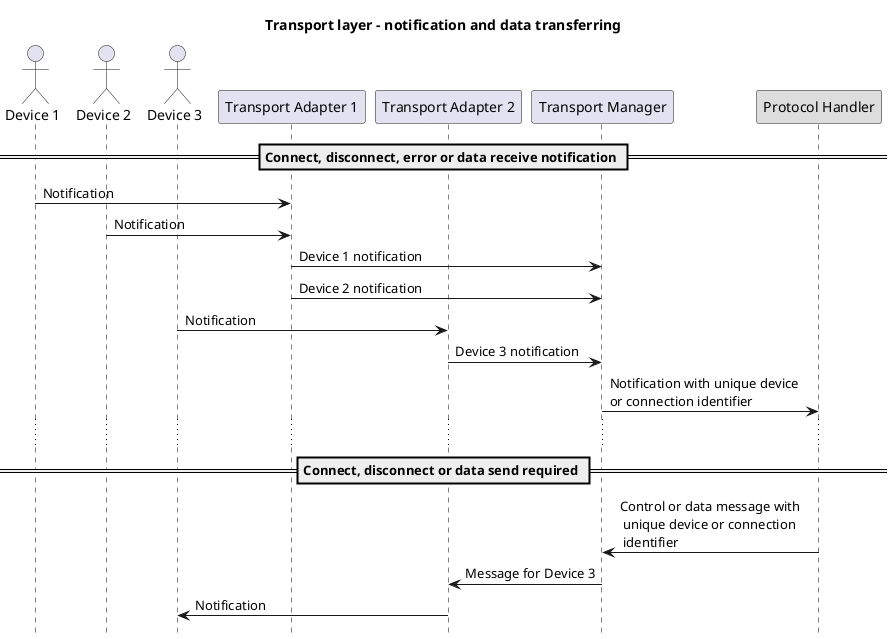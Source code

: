 @startuml
/'
It is a source file for SDL SAD sequence diagram.
For further information, please, follow http://plantuml.com/ 
'/

title "Transport layer - notification and data transferring"
hide footbox
actor "Device 1" as dev1
actor "Device 2" as dev2
actor "Device 3" as dev3
participant "Transport Adapter 1" as TA1
participant "Transport Adapter 2" as TA2
participant "Transport Manager" as TM
participant "Protocol Handler" as PH  #DDDDDD
== Connect, disconnect, error or data receive notification ==
dev1 -> TA1 : Notification
dev2 -> TA1 : Notification
TA1 -> TM : Device 1 notification
TA1 -> TM : Device 2 notification
dev3 -> TA2 : Notification
TA2 -> TM : Device 3 notification
TM -> PH : Notification with unique device \nor connection identifier
...
== Connect, disconnect or data send required ==
PH -> TM : Control or data message with \n unique device or connection \n identifier
TM -> TA2 : Message for Device 3
TA2 -> dev3 : Notification
 
skinparam defaultFontSize 16
skinparam sequence {
    ArrowColor Blue
    ArrowFontColor #2027E8
    ArrowFontStyle bold
     
    LifeLineBorderColor black
     
    ParticipantBorderColor black
    ParticipantBackgroundColor white
    ParticipantFontSize 17
    ParticipantFontColor black
     
    ActorBorderColor black
    ActorBackgroundColor white
    ActorFontColor Blue
    ActorFontSize 17
    ActorFontName Blue
    DividerBackgroundColor #FEFECE
}
@enduml